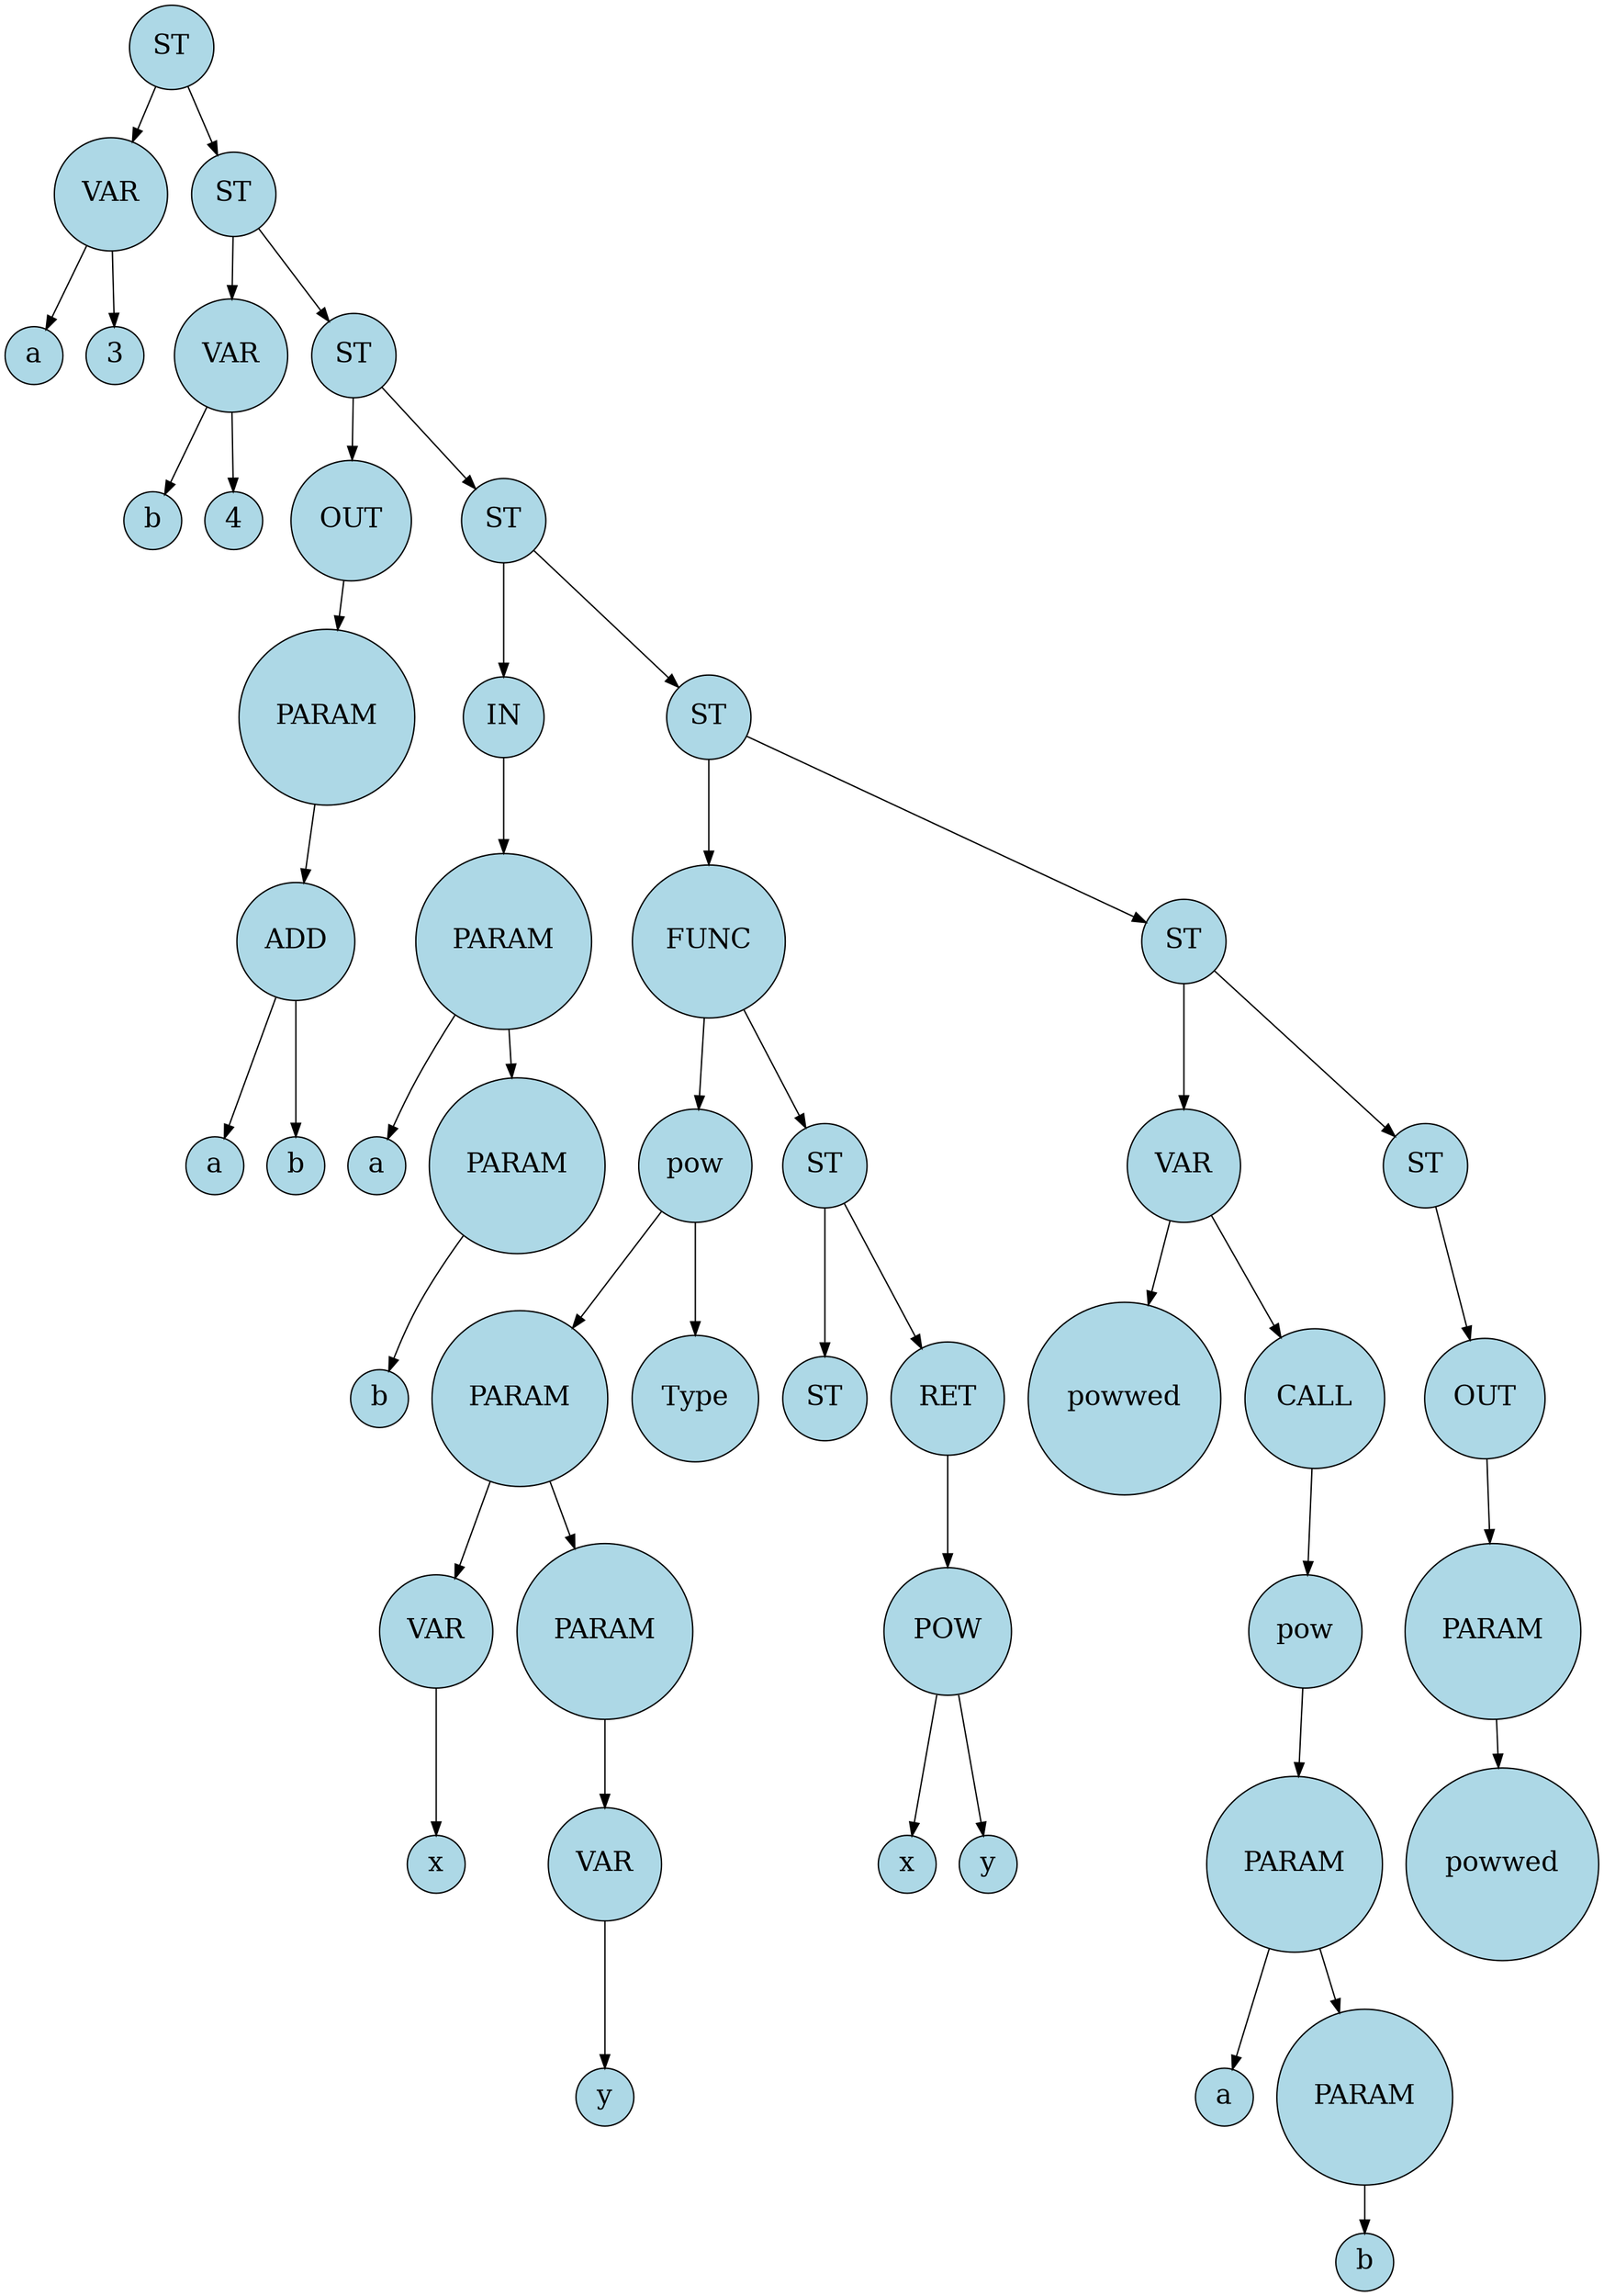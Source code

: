 digraph G{
    rankdir = TB;
    edge[ colour = black ];
    node[ fillcolor = lightgreen, colour = black, shape = circle, fontsize = 20 ];
    node50 [style = filled, fillcolor = lightblue, label = "ST"];
    node2 [style = filled, fillcolor = lightblue, label = "VAR"];
    node0 [style = filled, fillcolor = lightblue, label = "a"];
    node1 [style = filled, fillcolor = lightblue, label = "3"];
    node49 [style = filled, fillcolor = lightblue, label = "ST"];
    node5 [style = filled, fillcolor = lightblue, label = "VAR"];
    node3 [style = filled, fillcolor = lightblue, label = "b"];
    node4 [style = filled, fillcolor = lightblue, label = "4"];
    node48 [style = filled, fillcolor = lightblue, label = "ST"];
    node10 [style = filled, fillcolor = lightblue, label = "OUT"];
    node9 [style = filled, fillcolor = lightblue, label = "PARAM"];
    node8 [style = filled, fillcolor = lightblue, label = "ADD"];
    node6 [style = filled, fillcolor = lightblue, label = "a"];
    node7 [style = filled, fillcolor = lightblue, label = "b"];
    node47 [style = filled, fillcolor = lightblue, label = "ST"];
    node15 [style = filled, fillcolor = lightblue, label = "IN"];
    node14 [style = filled, fillcolor = lightblue, label = "PARAM"];
    node11 [style = filled, fillcolor = lightblue, label = "a"];
    node13 [style = filled, fillcolor = lightblue, label = "PARAM"];
    node12 [style = filled, fillcolor = lightblue, label = "b"];
    node46 [style = filled, fillcolor = lightblue, label = "ST"];
    node31 [style = filled, fillcolor = lightblue, label = "FUNC"];
    node30 [style = filled, fillcolor = lightblue, label = "pow"];
    node22 [style = filled, fillcolor = lightblue, label = "PARAM"];
    node18 [style = filled, fillcolor = lightblue, label = "VAR"];
    node17 [style = filled, fillcolor = lightblue, label = "x"];
    node21 [style = filled, fillcolor = lightblue, label = "PARAM"];
    node20 [style = filled, fillcolor = lightblue, label = "VAR"];
    node19 [style = filled, fillcolor = lightblue, label = "y"];
    node29 [style = filled, fillcolor = lightblue, label = "Type"];
    node28 [style = filled, fillcolor = lightblue, label = "ST"];
    node23 [style = filled, fillcolor = lightblue, label = "ST"];
    node27 [style = filled, fillcolor = lightblue, label = "RET"];
    node26 [style = filled, fillcolor = lightblue, label = "POW"];
    node24 [style = filled, fillcolor = lightblue, label = "x"];
    node25 [style = filled, fillcolor = lightblue, label = "y"];
    node45 [style = filled, fillcolor = lightblue, label = "ST"];
    node40 [style = filled, fillcolor = lightblue, label = "VAR"];
    node32 [style = filled, fillcolor = lightblue, label = "powwed"];
    node39 [style = filled, fillcolor = lightblue, label = "CALL"];
    node38 [style = filled, fillcolor = lightblue, label = "pow"];
    node37 [style = filled, fillcolor = lightblue, label = "PARAM"];
    node34 [style = filled, fillcolor = lightblue, label = "a"];
    node36 [style = filled, fillcolor = lightblue, label = "PARAM"];
    node35 [style = filled, fillcolor = lightblue, label = "b"];
    node44 [style = filled, fillcolor = lightblue, label = "ST"];
    node43 [style = filled, fillcolor = lightblue, label = "OUT"];
    node42 [style = filled, fillcolor = lightblue, label = "PARAM"];
    node41 [style = filled, fillcolor = lightblue, label = "powwed"];
    node50 -> node2;
    node2 -> node0;
    node2 -> node1;
    node49 -> node5;
    node5 -> node3;
    node5 -> node4;
    node48 -> node10;
    node10 -> node9;
    node9 -> node8;
    node8 -> node6;
    node8 -> node7;
    node47 -> node15;
    node15 -> node14;
    node14 -> node11;
    node13 -> node12;
    node14 -> node13;
    node46 -> node31;
    node31 -> node30;
    node30 -> node22;
    node22 -> node18;
    node18 -> node17;
    node21 -> node20;
    node20 -> node19;
    node22 -> node21;
    node30 -> node29;
    node28 -> node23;
    node27 -> node26;
    node26 -> node24;
    node26 -> node25;
    node28 -> node27;
    node31 -> node28;
    node45 -> node40;
    node40 -> node32;
    node39 -> node38;
    node38 -> node37;
    node37 -> node34;
    node36 -> node35;
    node37 -> node36;
    node40 -> node39;
    node44 -> node43;
    node43 -> node42;
    node42 -> node41;
    node45 -> node44;
    node46 -> node45;
    node47 -> node46;
    node48 -> node47;
    node49 -> node48;
    node50 -> node49;
}
